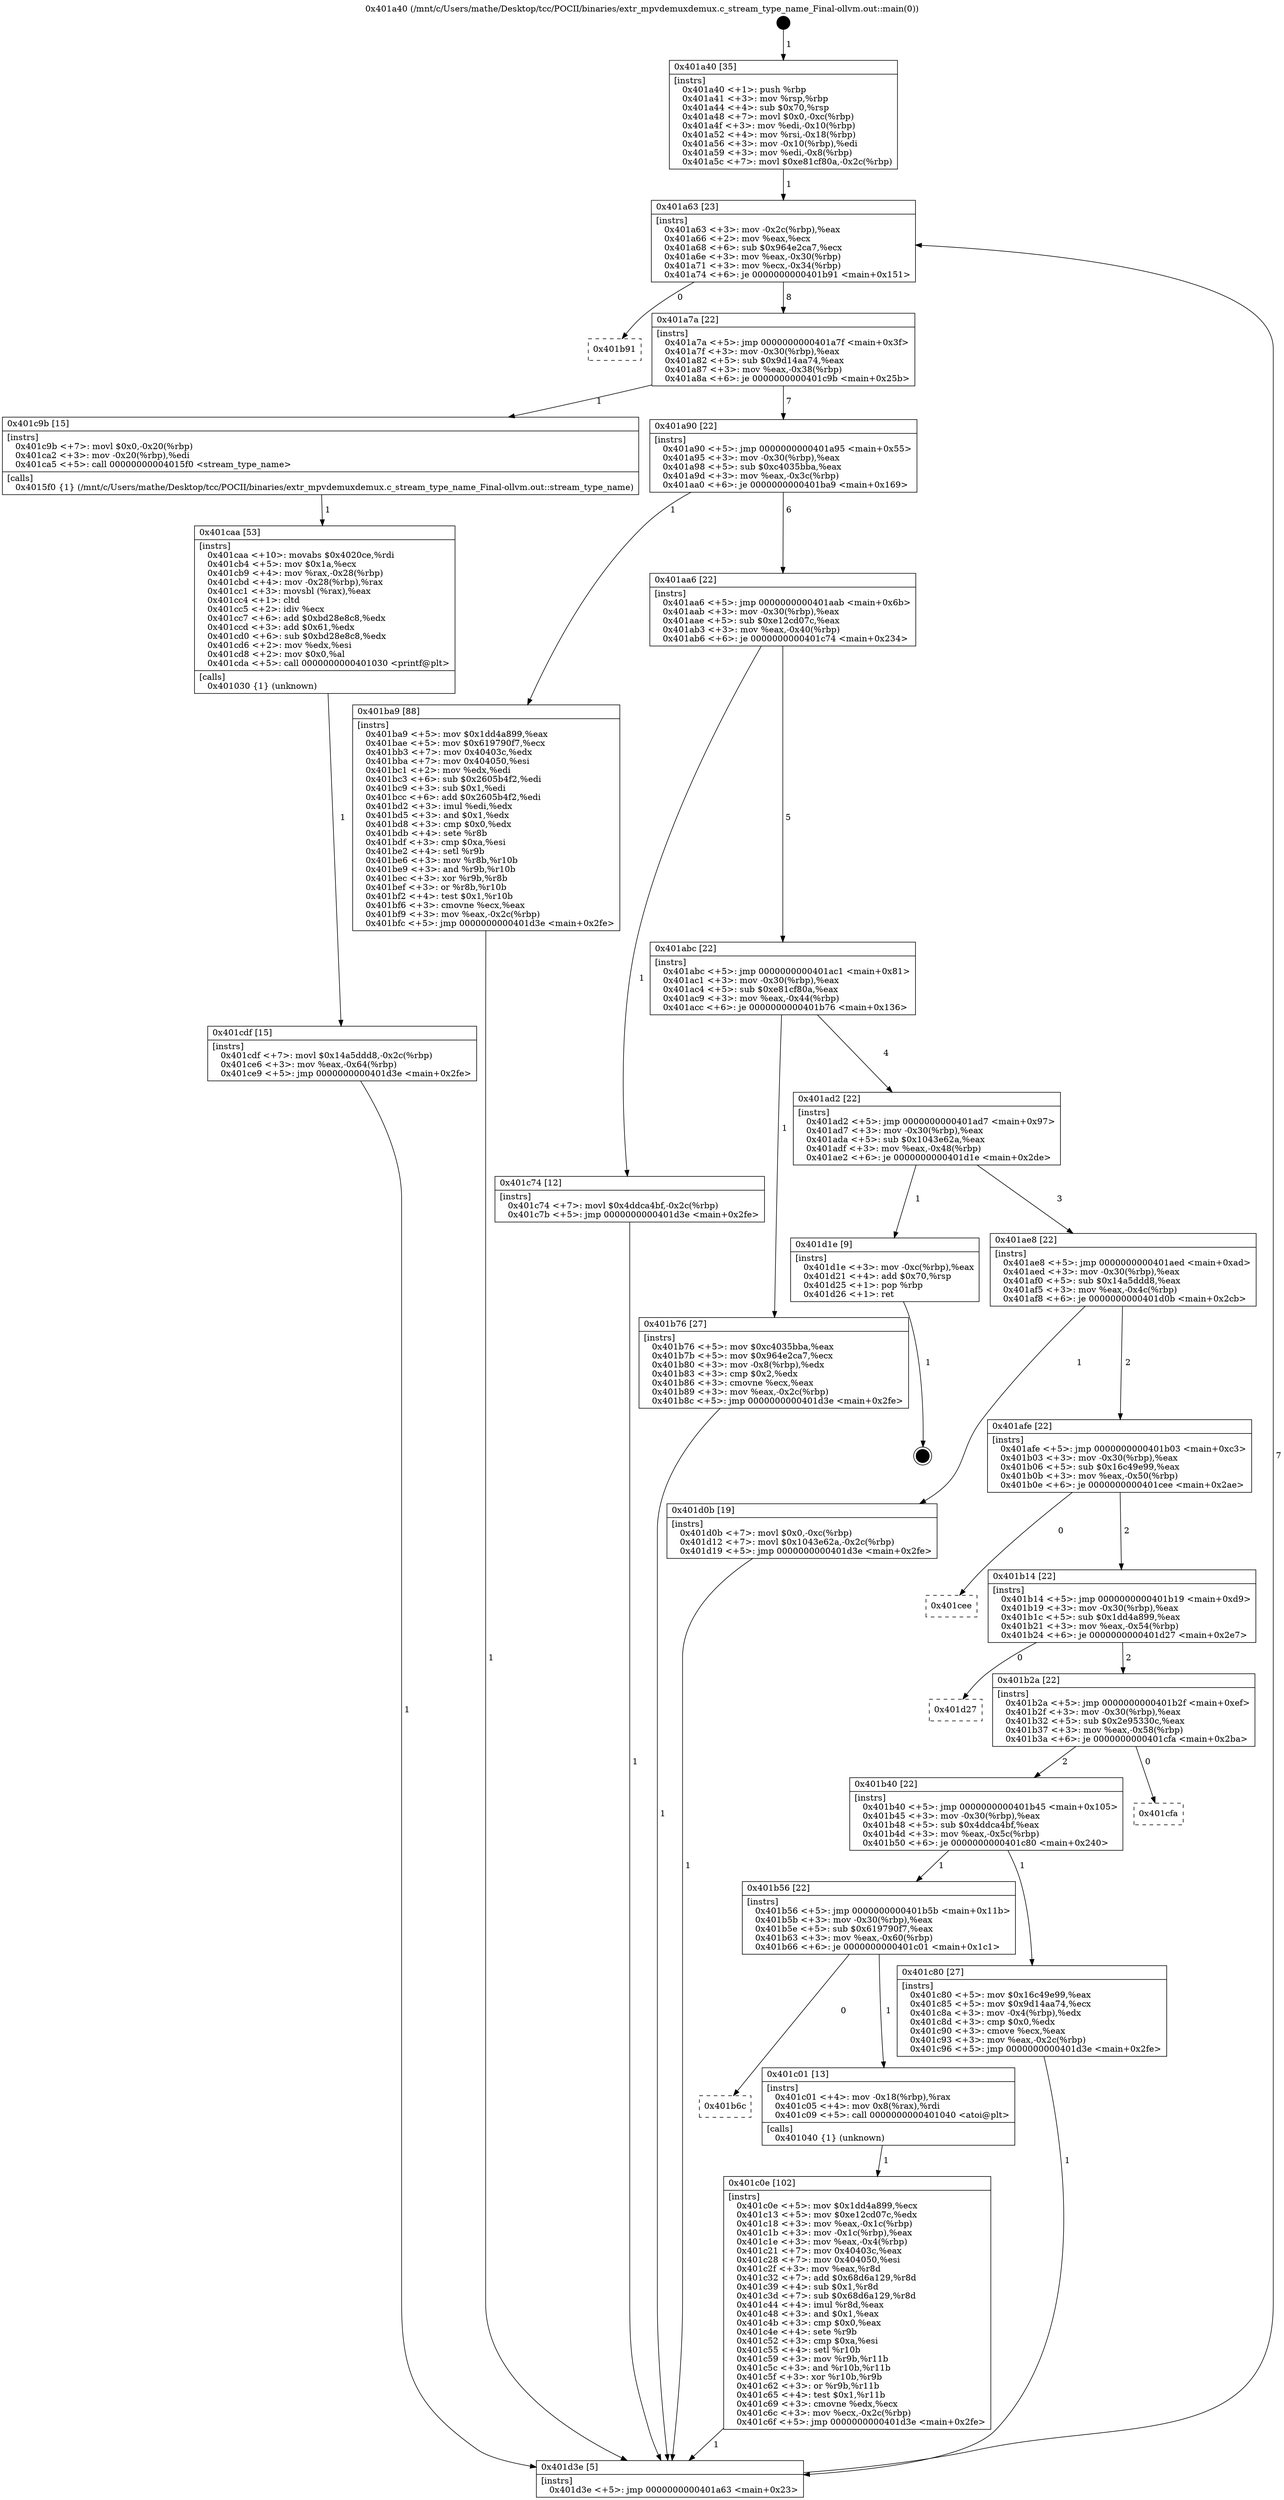 digraph "0x401a40" {
  label = "0x401a40 (/mnt/c/Users/mathe/Desktop/tcc/POCII/binaries/extr_mpvdemuxdemux.c_stream_type_name_Final-ollvm.out::main(0))"
  labelloc = "t"
  node[shape=record]

  Entry [label="",width=0.3,height=0.3,shape=circle,fillcolor=black,style=filled]
  "0x401a63" [label="{
     0x401a63 [23]\l
     | [instrs]\l
     &nbsp;&nbsp;0x401a63 \<+3\>: mov -0x2c(%rbp),%eax\l
     &nbsp;&nbsp;0x401a66 \<+2\>: mov %eax,%ecx\l
     &nbsp;&nbsp;0x401a68 \<+6\>: sub $0x964e2ca7,%ecx\l
     &nbsp;&nbsp;0x401a6e \<+3\>: mov %eax,-0x30(%rbp)\l
     &nbsp;&nbsp;0x401a71 \<+3\>: mov %ecx,-0x34(%rbp)\l
     &nbsp;&nbsp;0x401a74 \<+6\>: je 0000000000401b91 \<main+0x151\>\l
  }"]
  "0x401b91" [label="{
     0x401b91\l
  }", style=dashed]
  "0x401a7a" [label="{
     0x401a7a [22]\l
     | [instrs]\l
     &nbsp;&nbsp;0x401a7a \<+5\>: jmp 0000000000401a7f \<main+0x3f\>\l
     &nbsp;&nbsp;0x401a7f \<+3\>: mov -0x30(%rbp),%eax\l
     &nbsp;&nbsp;0x401a82 \<+5\>: sub $0x9d14aa74,%eax\l
     &nbsp;&nbsp;0x401a87 \<+3\>: mov %eax,-0x38(%rbp)\l
     &nbsp;&nbsp;0x401a8a \<+6\>: je 0000000000401c9b \<main+0x25b\>\l
  }"]
  Exit [label="",width=0.3,height=0.3,shape=circle,fillcolor=black,style=filled,peripheries=2]
  "0x401c9b" [label="{
     0x401c9b [15]\l
     | [instrs]\l
     &nbsp;&nbsp;0x401c9b \<+7\>: movl $0x0,-0x20(%rbp)\l
     &nbsp;&nbsp;0x401ca2 \<+3\>: mov -0x20(%rbp),%edi\l
     &nbsp;&nbsp;0x401ca5 \<+5\>: call 00000000004015f0 \<stream_type_name\>\l
     | [calls]\l
     &nbsp;&nbsp;0x4015f0 \{1\} (/mnt/c/Users/mathe/Desktop/tcc/POCII/binaries/extr_mpvdemuxdemux.c_stream_type_name_Final-ollvm.out::stream_type_name)\l
  }"]
  "0x401a90" [label="{
     0x401a90 [22]\l
     | [instrs]\l
     &nbsp;&nbsp;0x401a90 \<+5\>: jmp 0000000000401a95 \<main+0x55\>\l
     &nbsp;&nbsp;0x401a95 \<+3\>: mov -0x30(%rbp),%eax\l
     &nbsp;&nbsp;0x401a98 \<+5\>: sub $0xc4035bba,%eax\l
     &nbsp;&nbsp;0x401a9d \<+3\>: mov %eax,-0x3c(%rbp)\l
     &nbsp;&nbsp;0x401aa0 \<+6\>: je 0000000000401ba9 \<main+0x169\>\l
  }"]
  "0x401cdf" [label="{
     0x401cdf [15]\l
     | [instrs]\l
     &nbsp;&nbsp;0x401cdf \<+7\>: movl $0x14a5ddd8,-0x2c(%rbp)\l
     &nbsp;&nbsp;0x401ce6 \<+3\>: mov %eax,-0x64(%rbp)\l
     &nbsp;&nbsp;0x401ce9 \<+5\>: jmp 0000000000401d3e \<main+0x2fe\>\l
  }"]
  "0x401ba9" [label="{
     0x401ba9 [88]\l
     | [instrs]\l
     &nbsp;&nbsp;0x401ba9 \<+5\>: mov $0x1dd4a899,%eax\l
     &nbsp;&nbsp;0x401bae \<+5\>: mov $0x619790f7,%ecx\l
     &nbsp;&nbsp;0x401bb3 \<+7\>: mov 0x40403c,%edx\l
     &nbsp;&nbsp;0x401bba \<+7\>: mov 0x404050,%esi\l
     &nbsp;&nbsp;0x401bc1 \<+2\>: mov %edx,%edi\l
     &nbsp;&nbsp;0x401bc3 \<+6\>: sub $0x2605b4f2,%edi\l
     &nbsp;&nbsp;0x401bc9 \<+3\>: sub $0x1,%edi\l
     &nbsp;&nbsp;0x401bcc \<+6\>: add $0x2605b4f2,%edi\l
     &nbsp;&nbsp;0x401bd2 \<+3\>: imul %edi,%edx\l
     &nbsp;&nbsp;0x401bd5 \<+3\>: and $0x1,%edx\l
     &nbsp;&nbsp;0x401bd8 \<+3\>: cmp $0x0,%edx\l
     &nbsp;&nbsp;0x401bdb \<+4\>: sete %r8b\l
     &nbsp;&nbsp;0x401bdf \<+3\>: cmp $0xa,%esi\l
     &nbsp;&nbsp;0x401be2 \<+4\>: setl %r9b\l
     &nbsp;&nbsp;0x401be6 \<+3\>: mov %r8b,%r10b\l
     &nbsp;&nbsp;0x401be9 \<+3\>: and %r9b,%r10b\l
     &nbsp;&nbsp;0x401bec \<+3\>: xor %r9b,%r8b\l
     &nbsp;&nbsp;0x401bef \<+3\>: or %r8b,%r10b\l
     &nbsp;&nbsp;0x401bf2 \<+4\>: test $0x1,%r10b\l
     &nbsp;&nbsp;0x401bf6 \<+3\>: cmovne %ecx,%eax\l
     &nbsp;&nbsp;0x401bf9 \<+3\>: mov %eax,-0x2c(%rbp)\l
     &nbsp;&nbsp;0x401bfc \<+5\>: jmp 0000000000401d3e \<main+0x2fe\>\l
  }"]
  "0x401aa6" [label="{
     0x401aa6 [22]\l
     | [instrs]\l
     &nbsp;&nbsp;0x401aa6 \<+5\>: jmp 0000000000401aab \<main+0x6b\>\l
     &nbsp;&nbsp;0x401aab \<+3\>: mov -0x30(%rbp),%eax\l
     &nbsp;&nbsp;0x401aae \<+5\>: sub $0xe12cd07c,%eax\l
     &nbsp;&nbsp;0x401ab3 \<+3\>: mov %eax,-0x40(%rbp)\l
     &nbsp;&nbsp;0x401ab6 \<+6\>: je 0000000000401c74 \<main+0x234\>\l
  }"]
  "0x401caa" [label="{
     0x401caa [53]\l
     | [instrs]\l
     &nbsp;&nbsp;0x401caa \<+10\>: movabs $0x4020ce,%rdi\l
     &nbsp;&nbsp;0x401cb4 \<+5\>: mov $0x1a,%ecx\l
     &nbsp;&nbsp;0x401cb9 \<+4\>: mov %rax,-0x28(%rbp)\l
     &nbsp;&nbsp;0x401cbd \<+4\>: mov -0x28(%rbp),%rax\l
     &nbsp;&nbsp;0x401cc1 \<+3\>: movsbl (%rax),%eax\l
     &nbsp;&nbsp;0x401cc4 \<+1\>: cltd\l
     &nbsp;&nbsp;0x401cc5 \<+2\>: idiv %ecx\l
     &nbsp;&nbsp;0x401cc7 \<+6\>: add $0xbd28e8c8,%edx\l
     &nbsp;&nbsp;0x401ccd \<+3\>: add $0x61,%edx\l
     &nbsp;&nbsp;0x401cd0 \<+6\>: sub $0xbd28e8c8,%edx\l
     &nbsp;&nbsp;0x401cd6 \<+2\>: mov %edx,%esi\l
     &nbsp;&nbsp;0x401cd8 \<+2\>: mov $0x0,%al\l
     &nbsp;&nbsp;0x401cda \<+5\>: call 0000000000401030 \<printf@plt\>\l
     | [calls]\l
     &nbsp;&nbsp;0x401030 \{1\} (unknown)\l
  }"]
  "0x401c74" [label="{
     0x401c74 [12]\l
     | [instrs]\l
     &nbsp;&nbsp;0x401c74 \<+7\>: movl $0x4ddca4bf,-0x2c(%rbp)\l
     &nbsp;&nbsp;0x401c7b \<+5\>: jmp 0000000000401d3e \<main+0x2fe\>\l
  }"]
  "0x401abc" [label="{
     0x401abc [22]\l
     | [instrs]\l
     &nbsp;&nbsp;0x401abc \<+5\>: jmp 0000000000401ac1 \<main+0x81\>\l
     &nbsp;&nbsp;0x401ac1 \<+3\>: mov -0x30(%rbp),%eax\l
     &nbsp;&nbsp;0x401ac4 \<+5\>: sub $0xe81cf80a,%eax\l
     &nbsp;&nbsp;0x401ac9 \<+3\>: mov %eax,-0x44(%rbp)\l
     &nbsp;&nbsp;0x401acc \<+6\>: je 0000000000401b76 \<main+0x136\>\l
  }"]
  "0x401c0e" [label="{
     0x401c0e [102]\l
     | [instrs]\l
     &nbsp;&nbsp;0x401c0e \<+5\>: mov $0x1dd4a899,%ecx\l
     &nbsp;&nbsp;0x401c13 \<+5\>: mov $0xe12cd07c,%edx\l
     &nbsp;&nbsp;0x401c18 \<+3\>: mov %eax,-0x1c(%rbp)\l
     &nbsp;&nbsp;0x401c1b \<+3\>: mov -0x1c(%rbp),%eax\l
     &nbsp;&nbsp;0x401c1e \<+3\>: mov %eax,-0x4(%rbp)\l
     &nbsp;&nbsp;0x401c21 \<+7\>: mov 0x40403c,%eax\l
     &nbsp;&nbsp;0x401c28 \<+7\>: mov 0x404050,%esi\l
     &nbsp;&nbsp;0x401c2f \<+3\>: mov %eax,%r8d\l
     &nbsp;&nbsp;0x401c32 \<+7\>: add $0x68d6a129,%r8d\l
     &nbsp;&nbsp;0x401c39 \<+4\>: sub $0x1,%r8d\l
     &nbsp;&nbsp;0x401c3d \<+7\>: sub $0x68d6a129,%r8d\l
     &nbsp;&nbsp;0x401c44 \<+4\>: imul %r8d,%eax\l
     &nbsp;&nbsp;0x401c48 \<+3\>: and $0x1,%eax\l
     &nbsp;&nbsp;0x401c4b \<+3\>: cmp $0x0,%eax\l
     &nbsp;&nbsp;0x401c4e \<+4\>: sete %r9b\l
     &nbsp;&nbsp;0x401c52 \<+3\>: cmp $0xa,%esi\l
     &nbsp;&nbsp;0x401c55 \<+4\>: setl %r10b\l
     &nbsp;&nbsp;0x401c59 \<+3\>: mov %r9b,%r11b\l
     &nbsp;&nbsp;0x401c5c \<+3\>: and %r10b,%r11b\l
     &nbsp;&nbsp;0x401c5f \<+3\>: xor %r10b,%r9b\l
     &nbsp;&nbsp;0x401c62 \<+3\>: or %r9b,%r11b\l
     &nbsp;&nbsp;0x401c65 \<+4\>: test $0x1,%r11b\l
     &nbsp;&nbsp;0x401c69 \<+3\>: cmovne %edx,%ecx\l
     &nbsp;&nbsp;0x401c6c \<+3\>: mov %ecx,-0x2c(%rbp)\l
     &nbsp;&nbsp;0x401c6f \<+5\>: jmp 0000000000401d3e \<main+0x2fe\>\l
  }"]
  "0x401b76" [label="{
     0x401b76 [27]\l
     | [instrs]\l
     &nbsp;&nbsp;0x401b76 \<+5\>: mov $0xc4035bba,%eax\l
     &nbsp;&nbsp;0x401b7b \<+5\>: mov $0x964e2ca7,%ecx\l
     &nbsp;&nbsp;0x401b80 \<+3\>: mov -0x8(%rbp),%edx\l
     &nbsp;&nbsp;0x401b83 \<+3\>: cmp $0x2,%edx\l
     &nbsp;&nbsp;0x401b86 \<+3\>: cmovne %ecx,%eax\l
     &nbsp;&nbsp;0x401b89 \<+3\>: mov %eax,-0x2c(%rbp)\l
     &nbsp;&nbsp;0x401b8c \<+5\>: jmp 0000000000401d3e \<main+0x2fe\>\l
  }"]
  "0x401ad2" [label="{
     0x401ad2 [22]\l
     | [instrs]\l
     &nbsp;&nbsp;0x401ad2 \<+5\>: jmp 0000000000401ad7 \<main+0x97\>\l
     &nbsp;&nbsp;0x401ad7 \<+3\>: mov -0x30(%rbp),%eax\l
     &nbsp;&nbsp;0x401ada \<+5\>: sub $0x1043e62a,%eax\l
     &nbsp;&nbsp;0x401adf \<+3\>: mov %eax,-0x48(%rbp)\l
     &nbsp;&nbsp;0x401ae2 \<+6\>: je 0000000000401d1e \<main+0x2de\>\l
  }"]
  "0x401d3e" [label="{
     0x401d3e [5]\l
     | [instrs]\l
     &nbsp;&nbsp;0x401d3e \<+5\>: jmp 0000000000401a63 \<main+0x23\>\l
  }"]
  "0x401a40" [label="{
     0x401a40 [35]\l
     | [instrs]\l
     &nbsp;&nbsp;0x401a40 \<+1\>: push %rbp\l
     &nbsp;&nbsp;0x401a41 \<+3\>: mov %rsp,%rbp\l
     &nbsp;&nbsp;0x401a44 \<+4\>: sub $0x70,%rsp\l
     &nbsp;&nbsp;0x401a48 \<+7\>: movl $0x0,-0xc(%rbp)\l
     &nbsp;&nbsp;0x401a4f \<+3\>: mov %edi,-0x10(%rbp)\l
     &nbsp;&nbsp;0x401a52 \<+4\>: mov %rsi,-0x18(%rbp)\l
     &nbsp;&nbsp;0x401a56 \<+3\>: mov -0x10(%rbp),%edi\l
     &nbsp;&nbsp;0x401a59 \<+3\>: mov %edi,-0x8(%rbp)\l
     &nbsp;&nbsp;0x401a5c \<+7\>: movl $0xe81cf80a,-0x2c(%rbp)\l
  }"]
  "0x401b6c" [label="{
     0x401b6c\l
  }", style=dashed]
  "0x401d1e" [label="{
     0x401d1e [9]\l
     | [instrs]\l
     &nbsp;&nbsp;0x401d1e \<+3\>: mov -0xc(%rbp),%eax\l
     &nbsp;&nbsp;0x401d21 \<+4\>: add $0x70,%rsp\l
     &nbsp;&nbsp;0x401d25 \<+1\>: pop %rbp\l
     &nbsp;&nbsp;0x401d26 \<+1\>: ret\l
  }"]
  "0x401ae8" [label="{
     0x401ae8 [22]\l
     | [instrs]\l
     &nbsp;&nbsp;0x401ae8 \<+5\>: jmp 0000000000401aed \<main+0xad\>\l
     &nbsp;&nbsp;0x401aed \<+3\>: mov -0x30(%rbp),%eax\l
     &nbsp;&nbsp;0x401af0 \<+5\>: sub $0x14a5ddd8,%eax\l
     &nbsp;&nbsp;0x401af5 \<+3\>: mov %eax,-0x4c(%rbp)\l
     &nbsp;&nbsp;0x401af8 \<+6\>: je 0000000000401d0b \<main+0x2cb\>\l
  }"]
  "0x401c01" [label="{
     0x401c01 [13]\l
     | [instrs]\l
     &nbsp;&nbsp;0x401c01 \<+4\>: mov -0x18(%rbp),%rax\l
     &nbsp;&nbsp;0x401c05 \<+4\>: mov 0x8(%rax),%rdi\l
     &nbsp;&nbsp;0x401c09 \<+5\>: call 0000000000401040 \<atoi@plt\>\l
     | [calls]\l
     &nbsp;&nbsp;0x401040 \{1\} (unknown)\l
  }"]
  "0x401d0b" [label="{
     0x401d0b [19]\l
     | [instrs]\l
     &nbsp;&nbsp;0x401d0b \<+7\>: movl $0x0,-0xc(%rbp)\l
     &nbsp;&nbsp;0x401d12 \<+7\>: movl $0x1043e62a,-0x2c(%rbp)\l
     &nbsp;&nbsp;0x401d19 \<+5\>: jmp 0000000000401d3e \<main+0x2fe\>\l
  }"]
  "0x401afe" [label="{
     0x401afe [22]\l
     | [instrs]\l
     &nbsp;&nbsp;0x401afe \<+5\>: jmp 0000000000401b03 \<main+0xc3\>\l
     &nbsp;&nbsp;0x401b03 \<+3\>: mov -0x30(%rbp),%eax\l
     &nbsp;&nbsp;0x401b06 \<+5\>: sub $0x16c49e99,%eax\l
     &nbsp;&nbsp;0x401b0b \<+3\>: mov %eax,-0x50(%rbp)\l
     &nbsp;&nbsp;0x401b0e \<+6\>: je 0000000000401cee \<main+0x2ae\>\l
  }"]
  "0x401b56" [label="{
     0x401b56 [22]\l
     | [instrs]\l
     &nbsp;&nbsp;0x401b56 \<+5\>: jmp 0000000000401b5b \<main+0x11b\>\l
     &nbsp;&nbsp;0x401b5b \<+3\>: mov -0x30(%rbp),%eax\l
     &nbsp;&nbsp;0x401b5e \<+5\>: sub $0x619790f7,%eax\l
     &nbsp;&nbsp;0x401b63 \<+3\>: mov %eax,-0x60(%rbp)\l
     &nbsp;&nbsp;0x401b66 \<+6\>: je 0000000000401c01 \<main+0x1c1\>\l
  }"]
  "0x401cee" [label="{
     0x401cee\l
  }", style=dashed]
  "0x401b14" [label="{
     0x401b14 [22]\l
     | [instrs]\l
     &nbsp;&nbsp;0x401b14 \<+5\>: jmp 0000000000401b19 \<main+0xd9\>\l
     &nbsp;&nbsp;0x401b19 \<+3\>: mov -0x30(%rbp),%eax\l
     &nbsp;&nbsp;0x401b1c \<+5\>: sub $0x1dd4a899,%eax\l
     &nbsp;&nbsp;0x401b21 \<+3\>: mov %eax,-0x54(%rbp)\l
     &nbsp;&nbsp;0x401b24 \<+6\>: je 0000000000401d27 \<main+0x2e7\>\l
  }"]
  "0x401c80" [label="{
     0x401c80 [27]\l
     | [instrs]\l
     &nbsp;&nbsp;0x401c80 \<+5\>: mov $0x16c49e99,%eax\l
     &nbsp;&nbsp;0x401c85 \<+5\>: mov $0x9d14aa74,%ecx\l
     &nbsp;&nbsp;0x401c8a \<+3\>: mov -0x4(%rbp),%edx\l
     &nbsp;&nbsp;0x401c8d \<+3\>: cmp $0x0,%edx\l
     &nbsp;&nbsp;0x401c90 \<+3\>: cmove %ecx,%eax\l
     &nbsp;&nbsp;0x401c93 \<+3\>: mov %eax,-0x2c(%rbp)\l
     &nbsp;&nbsp;0x401c96 \<+5\>: jmp 0000000000401d3e \<main+0x2fe\>\l
  }"]
  "0x401d27" [label="{
     0x401d27\l
  }", style=dashed]
  "0x401b2a" [label="{
     0x401b2a [22]\l
     | [instrs]\l
     &nbsp;&nbsp;0x401b2a \<+5\>: jmp 0000000000401b2f \<main+0xef\>\l
     &nbsp;&nbsp;0x401b2f \<+3\>: mov -0x30(%rbp),%eax\l
     &nbsp;&nbsp;0x401b32 \<+5\>: sub $0x2e95330c,%eax\l
     &nbsp;&nbsp;0x401b37 \<+3\>: mov %eax,-0x58(%rbp)\l
     &nbsp;&nbsp;0x401b3a \<+6\>: je 0000000000401cfa \<main+0x2ba\>\l
  }"]
  "0x401b40" [label="{
     0x401b40 [22]\l
     | [instrs]\l
     &nbsp;&nbsp;0x401b40 \<+5\>: jmp 0000000000401b45 \<main+0x105\>\l
     &nbsp;&nbsp;0x401b45 \<+3\>: mov -0x30(%rbp),%eax\l
     &nbsp;&nbsp;0x401b48 \<+5\>: sub $0x4ddca4bf,%eax\l
     &nbsp;&nbsp;0x401b4d \<+3\>: mov %eax,-0x5c(%rbp)\l
     &nbsp;&nbsp;0x401b50 \<+6\>: je 0000000000401c80 \<main+0x240\>\l
  }"]
  "0x401cfa" [label="{
     0x401cfa\l
  }", style=dashed]
  Entry -> "0x401a40" [label=" 1"]
  "0x401a63" -> "0x401b91" [label=" 0"]
  "0x401a63" -> "0x401a7a" [label=" 8"]
  "0x401d1e" -> Exit [label=" 1"]
  "0x401a7a" -> "0x401c9b" [label=" 1"]
  "0x401a7a" -> "0x401a90" [label=" 7"]
  "0x401d0b" -> "0x401d3e" [label=" 1"]
  "0x401a90" -> "0x401ba9" [label=" 1"]
  "0x401a90" -> "0x401aa6" [label=" 6"]
  "0x401cdf" -> "0x401d3e" [label=" 1"]
  "0x401aa6" -> "0x401c74" [label=" 1"]
  "0x401aa6" -> "0x401abc" [label=" 5"]
  "0x401caa" -> "0x401cdf" [label=" 1"]
  "0x401abc" -> "0x401b76" [label=" 1"]
  "0x401abc" -> "0x401ad2" [label=" 4"]
  "0x401b76" -> "0x401d3e" [label=" 1"]
  "0x401a40" -> "0x401a63" [label=" 1"]
  "0x401d3e" -> "0x401a63" [label=" 7"]
  "0x401ba9" -> "0x401d3e" [label=" 1"]
  "0x401c9b" -> "0x401caa" [label=" 1"]
  "0x401ad2" -> "0x401d1e" [label=" 1"]
  "0x401ad2" -> "0x401ae8" [label=" 3"]
  "0x401c80" -> "0x401d3e" [label=" 1"]
  "0x401ae8" -> "0x401d0b" [label=" 1"]
  "0x401ae8" -> "0x401afe" [label=" 2"]
  "0x401c74" -> "0x401d3e" [label=" 1"]
  "0x401afe" -> "0x401cee" [label=" 0"]
  "0x401afe" -> "0x401b14" [label=" 2"]
  "0x401c01" -> "0x401c0e" [label=" 1"]
  "0x401b14" -> "0x401d27" [label=" 0"]
  "0x401b14" -> "0x401b2a" [label=" 2"]
  "0x401b56" -> "0x401b6c" [label=" 0"]
  "0x401b2a" -> "0x401cfa" [label=" 0"]
  "0x401b2a" -> "0x401b40" [label=" 2"]
  "0x401b56" -> "0x401c01" [label=" 1"]
  "0x401b40" -> "0x401c80" [label=" 1"]
  "0x401b40" -> "0x401b56" [label=" 1"]
  "0x401c0e" -> "0x401d3e" [label=" 1"]
}
